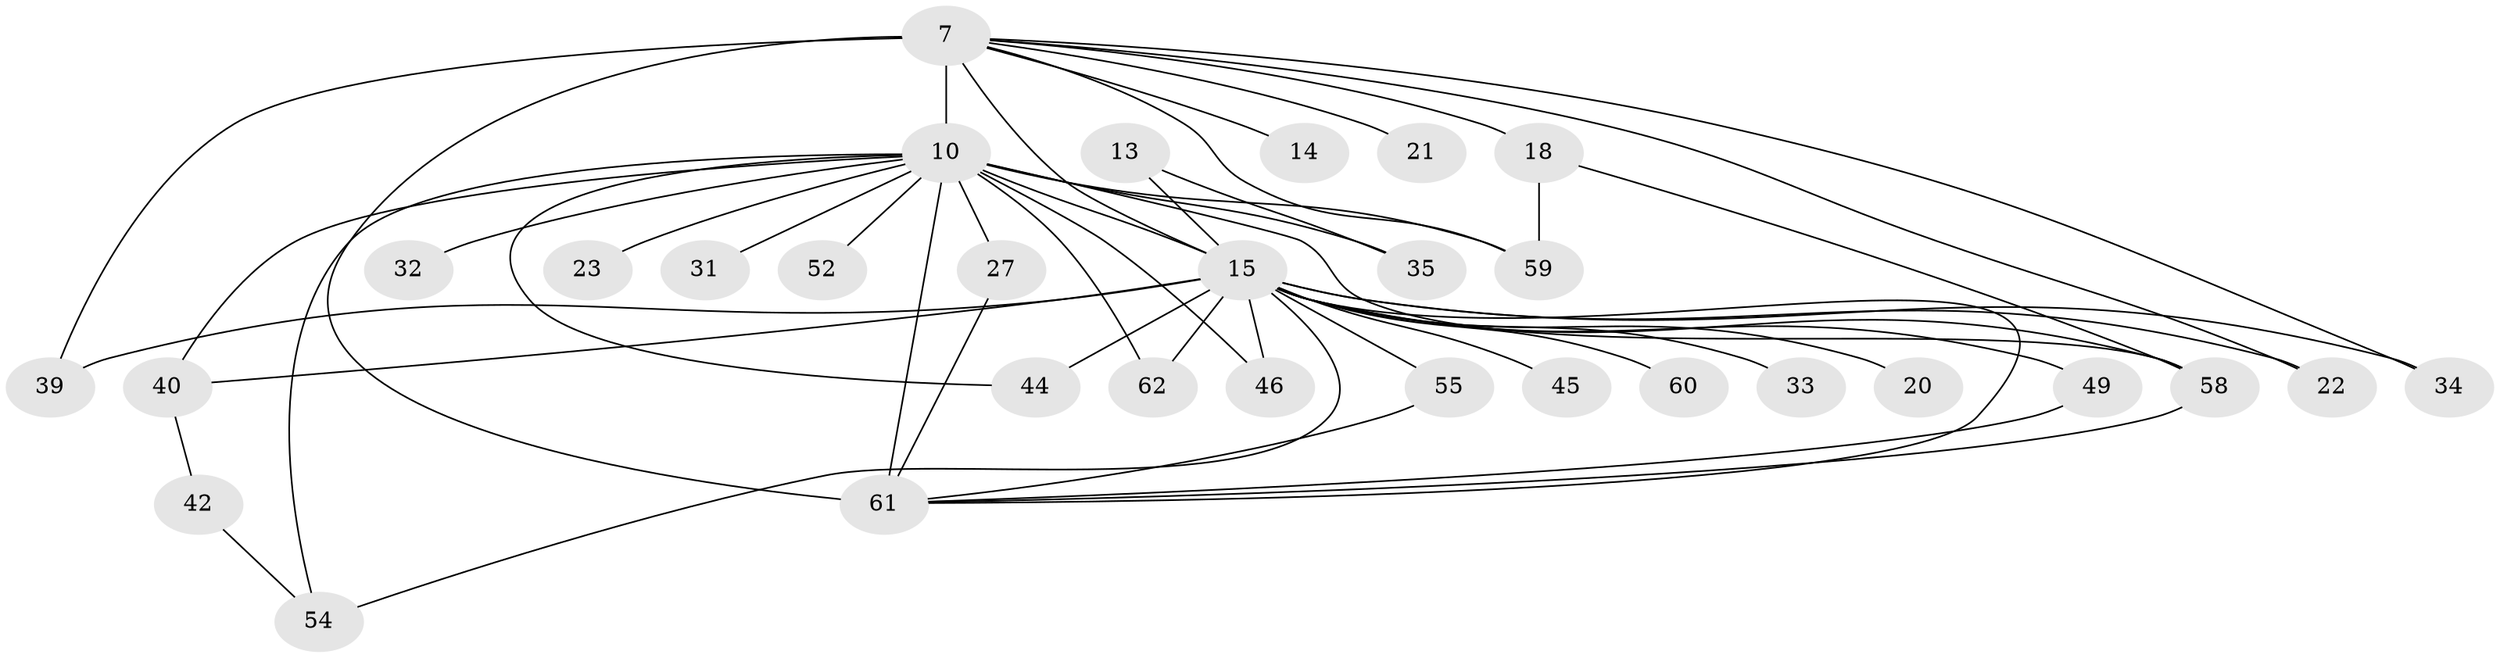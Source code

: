 // original degree distribution, {16: 0.016129032258064516, 27: 0.016129032258064516, 14: 0.03225806451612903, 15: 0.016129032258064516, 17: 0.016129032258064516, 11: 0.016129032258064516, 12: 0.016129032258064516, 22: 0.016129032258064516, 19: 0.016129032258064516, 2: 0.5645161290322581, 4: 0.04838709677419355, 3: 0.1774193548387097, 5: 0.03225806451612903, 6: 0.016129032258064516}
// Generated by graph-tools (version 1.1) at 2025/44/03/09/25 04:44:59]
// undirected, 31 vertices, 51 edges
graph export_dot {
graph [start="1"]
  node [color=gray90,style=filled];
  7 [super="+5"];
  10 [super="+3+4"];
  13;
  14;
  15 [super="+11"];
  18;
  20;
  21;
  22;
  23;
  27;
  31;
  32;
  33;
  34;
  35;
  39;
  40 [super="+16+37"];
  42;
  44;
  45;
  46;
  49 [super="+43"];
  52;
  54 [super="+51"];
  55;
  58 [super="+38+57"];
  59 [super="+53+47"];
  60 [super="+19"];
  61 [super="+56+8"];
  62;
  7 -- 10 [weight=8];
  7 -- 18 [weight=2];
  7 -- 21 [weight=2];
  7 -- 22;
  7 -- 39;
  7 -- 34;
  7 -- 14;
  7 -- 61 [weight=7];
  7 -- 59;
  7 -- 15 [weight=4];
  10 -- 15 [weight=10];
  10 -- 23 [weight=2];
  10 -- 27;
  10 -- 31 [weight=2];
  10 -- 52 [weight=2];
  10 -- 35;
  10 -- 54 [weight=3];
  10 -- 32 [weight=2];
  10 -- 44;
  10 -- 46;
  10 -- 62;
  10 -- 61 [weight=9];
  10 -- 59 [weight=4];
  10 -- 40 [weight=2];
  10 -- 58 [weight=2];
  13 -- 35;
  13 -- 15 [weight=2];
  15 -- 20;
  15 -- 22;
  15 -- 33 [weight=2];
  15 -- 34;
  15 -- 39;
  15 -- 40 [weight=3];
  15 -- 44;
  15 -- 45;
  15 -- 46;
  15 -- 49 [weight=2];
  15 -- 54 [weight=2];
  15 -- 55;
  15 -- 58 [weight=3];
  15 -- 60 [weight=2];
  15 -- 61 [weight=5];
  15 -- 62;
  18 -- 59;
  18 -- 58;
  27 -- 61;
  40 -- 42;
  42 -- 54;
  49 -- 61;
  55 -- 61;
  58 -- 61;
}
